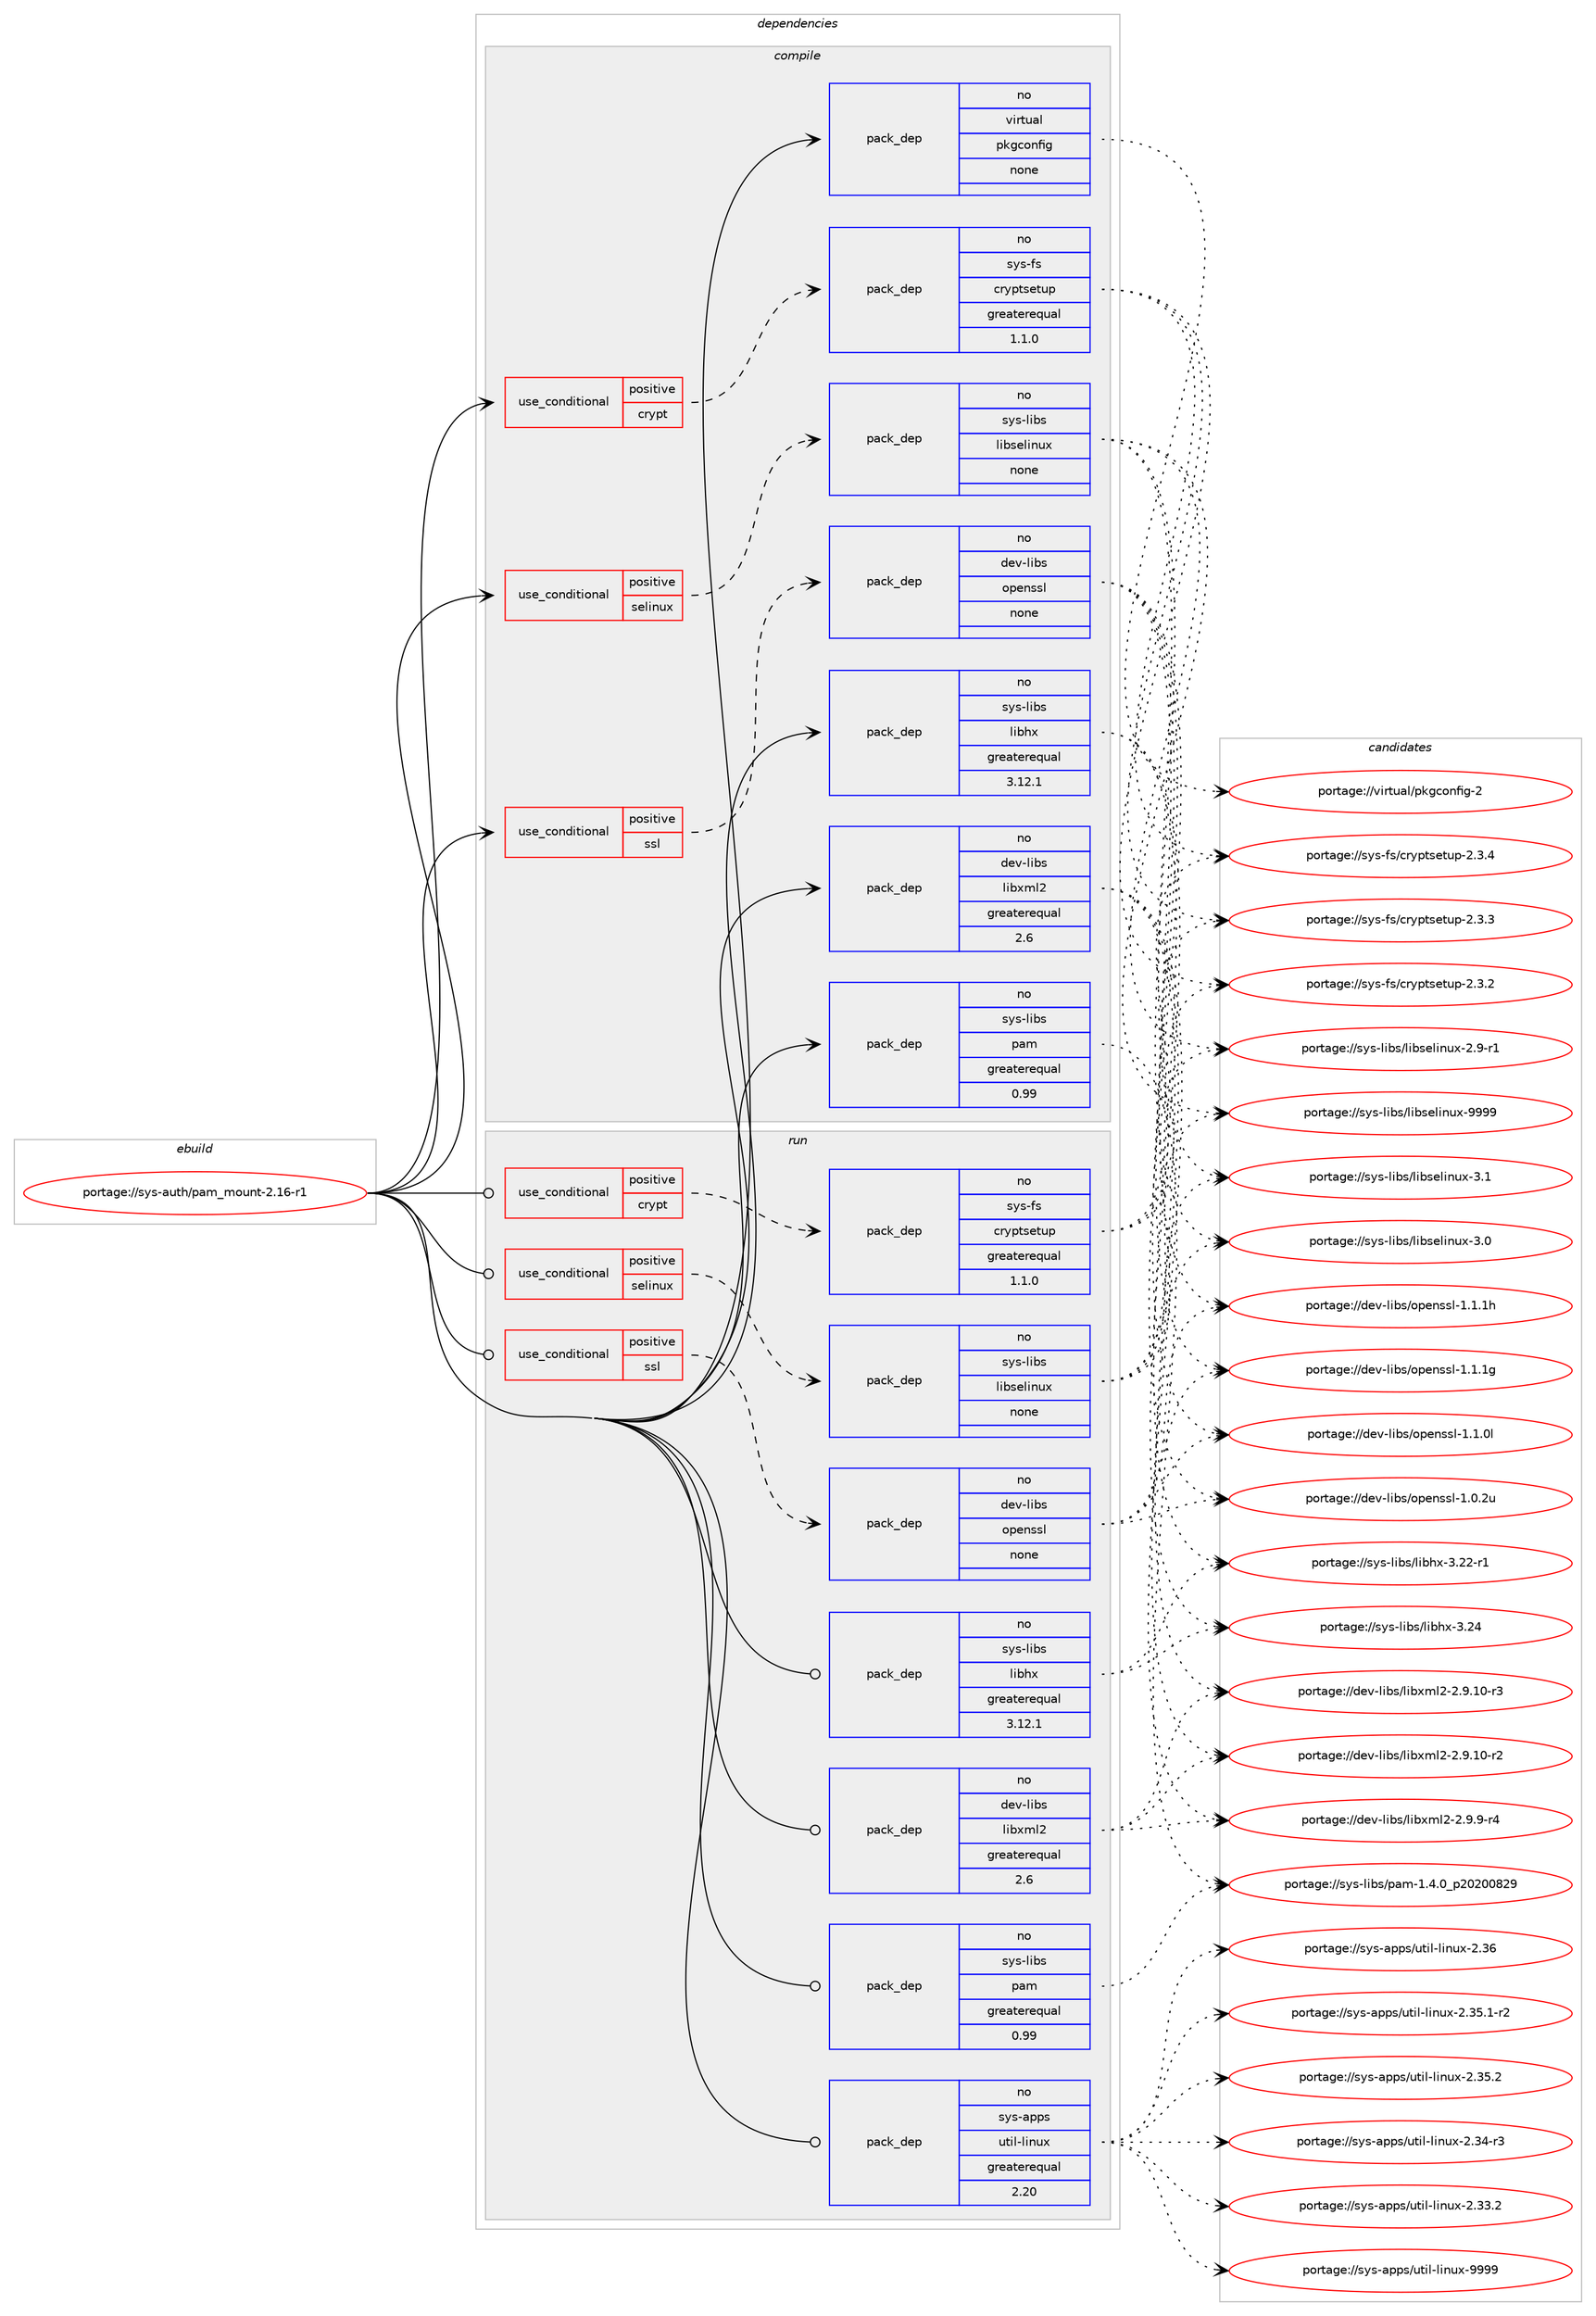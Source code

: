 digraph prolog {

# *************
# Graph options
# *************

newrank=true;
concentrate=true;
compound=true;
graph [rankdir=LR,fontname=Helvetica,fontsize=10,ranksep=1.5];#, ranksep=2.5, nodesep=0.2];
edge  [arrowhead=vee];
node  [fontname=Helvetica,fontsize=10];

# **********
# The ebuild
# **********

subgraph cluster_leftcol {
color=gray;
rank=same;
label=<<i>ebuild</i>>;
id [label="portage://sys-auth/pam_mount-2.16-r1", color=red, width=4, href="../sys-auth/pam_mount-2.16-r1.svg"];
}

# ****************
# The dependencies
# ****************

subgraph cluster_midcol {
color=gray;
label=<<i>dependencies</i>>;
subgraph cluster_compile {
fillcolor="#eeeeee";
style=filled;
label=<<i>compile</i>>;
subgraph cond159 {
dependency1847 [label=<<TABLE BORDER="0" CELLBORDER="1" CELLSPACING="0" CELLPADDING="4"><TR><TD ROWSPAN="3" CELLPADDING="10">use_conditional</TD></TR><TR><TD>positive</TD></TR><TR><TD>crypt</TD></TR></TABLE>>, shape=none, color=red];
subgraph pack1649 {
dependency1848 [label=<<TABLE BORDER="0" CELLBORDER="1" CELLSPACING="0" CELLPADDING="4" WIDTH="220"><TR><TD ROWSPAN="6" CELLPADDING="30">pack_dep</TD></TR><TR><TD WIDTH="110">no</TD></TR><TR><TD>sys-fs</TD></TR><TR><TD>cryptsetup</TD></TR><TR><TD>greaterequal</TD></TR><TR><TD>1.1.0</TD></TR></TABLE>>, shape=none, color=blue];
}
dependency1847:e -> dependency1848:w [weight=20,style="dashed",arrowhead="vee"];
}
id:e -> dependency1847:w [weight=20,style="solid",arrowhead="vee"];
subgraph cond160 {
dependency1849 [label=<<TABLE BORDER="0" CELLBORDER="1" CELLSPACING="0" CELLPADDING="4"><TR><TD ROWSPAN="3" CELLPADDING="10">use_conditional</TD></TR><TR><TD>positive</TD></TR><TR><TD>selinux</TD></TR></TABLE>>, shape=none, color=red];
subgraph pack1650 {
dependency1850 [label=<<TABLE BORDER="0" CELLBORDER="1" CELLSPACING="0" CELLPADDING="4" WIDTH="220"><TR><TD ROWSPAN="6" CELLPADDING="30">pack_dep</TD></TR><TR><TD WIDTH="110">no</TD></TR><TR><TD>sys-libs</TD></TR><TR><TD>libselinux</TD></TR><TR><TD>none</TD></TR><TR><TD></TD></TR></TABLE>>, shape=none, color=blue];
}
dependency1849:e -> dependency1850:w [weight=20,style="dashed",arrowhead="vee"];
}
id:e -> dependency1849:w [weight=20,style="solid",arrowhead="vee"];
subgraph cond161 {
dependency1851 [label=<<TABLE BORDER="0" CELLBORDER="1" CELLSPACING="0" CELLPADDING="4"><TR><TD ROWSPAN="3" CELLPADDING="10">use_conditional</TD></TR><TR><TD>positive</TD></TR><TR><TD>ssl</TD></TR></TABLE>>, shape=none, color=red];
subgraph pack1651 {
dependency1852 [label=<<TABLE BORDER="0" CELLBORDER="1" CELLSPACING="0" CELLPADDING="4" WIDTH="220"><TR><TD ROWSPAN="6" CELLPADDING="30">pack_dep</TD></TR><TR><TD WIDTH="110">no</TD></TR><TR><TD>dev-libs</TD></TR><TR><TD>openssl</TD></TR><TR><TD>none</TD></TR><TR><TD></TD></TR></TABLE>>, shape=none, color=blue];
}
dependency1851:e -> dependency1852:w [weight=20,style="dashed",arrowhead="vee"];
}
id:e -> dependency1851:w [weight=20,style="solid",arrowhead="vee"];
subgraph pack1652 {
dependency1853 [label=<<TABLE BORDER="0" CELLBORDER="1" CELLSPACING="0" CELLPADDING="4" WIDTH="220"><TR><TD ROWSPAN="6" CELLPADDING="30">pack_dep</TD></TR><TR><TD WIDTH="110">no</TD></TR><TR><TD>dev-libs</TD></TR><TR><TD>libxml2</TD></TR><TR><TD>greaterequal</TD></TR><TR><TD>2.6</TD></TR></TABLE>>, shape=none, color=blue];
}
id:e -> dependency1853:w [weight=20,style="solid",arrowhead="vee"];
subgraph pack1653 {
dependency1854 [label=<<TABLE BORDER="0" CELLBORDER="1" CELLSPACING="0" CELLPADDING="4" WIDTH="220"><TR><TD ROWSPAN="6" CELLPADDING="30">pack_dep</TD></TR><TR><TD WIDTH="110">no</TD></TR><TR><TD>sys-libs</TD></TR><TR><TD>libhx</TD></TR><TR><TD>greaterequal</TD></TR><TR><TD>3.12.1</TD></TR></TABLE>>, shape=none, color=blue];
}
id:e -> dependency1854:w [weight=20,style="solid",arrowhead="vee"];
subgraph pack1654 {
dependency1855 [label=<<TABLE BORDER="0" CELLBORDER="1" CELLSPACING="0" CELLPADDING="4" WIDTH="220"><TR><TD ROWSPAN="6" CELLPADDING="30">pack_dep</TD></TR><TR><TD WIDTH="110">no</TD></TR><TR><TD>sys-libs</TD></TR><TR><TD>pam</TD></TR><TR><TD>greaterequal</TD></TR><TR><TD>0.99</TD></TR></TABLE>>, shape=none, color=blue];
}
id:e -> dependency1855:w [weight=20,style="solid",arrowhead="vee"];
subgraph pack1655 {
dependency1856 [label=<<TABLE BORDER="0" CELLBORDER="1" CELLSPACING="0" CELLPADDING="4" WIDTH="220"><TR><TD ROWSPAN="6" CELLPADDING="30">pack_dep</TD></TR><TR><TD WIDTH="110">no</TD></TR><TR><TD>virtual</TD></TR><TR><TD>pkgconfig</TD></TR><TR><TD>none</TD></TR><TR><TD></TD></TR></TABLE>>, shape=none, color=blue];
}
id:e -> dependency1856:w [weight=20,style="solid",arrowhead="vee"];
}
subgraph cluster_compileandrun {
fillcolor="#eeeeee";
style=filled;
label=<<i>compile and run</i>>;
}
subgraph cluster_run {
fillcolor="#eeeeee";
style=filled;
label=<<i>run</i>>;
subgraph cond162 {
dependency1857 [label=<<TABLE BORDER="0" CELLBORDER="1" CELLSPACING="0" CELLPADDING="4"><TR><TD ROWSPAN="3" CELLPADDING="10">use_conditional</TD></TR><TR><TD>positive</TD></TR><TR><TD>crypt</TD></TR></TABLE>>, shape=none, color=red];
subgraph pack1656 {
dependency1858 [label=<<TABLE BORDER="0" CELLBORDER="1" CELLSPACING="0" CELLPADDING="4" WIDTH="220"><TR><TD ROWSPAN="6" CELLPADDING="30">pack_dep</TD></TR><TR><TD WIDTH="110">no</TD></TR><TR><TD>sys-fs</TD></TR><TR><TD>cryptsetup</TD></TR><TR><TD>greaterequal</TD></TR><TR><TD>1.1.0</TD></TR></TABLE>>, shape=none, color=blue];
}
dependency1857:e -> dependency1858:w [weight=20,style="dashed",arrowhead="vee"];
}
id:e -> dependency1857:w [weight=20,style="solid",arrowhead="odot"];
subgraph cond163 {
dependency1859 [label=<<TABLE BORDER="0" CELLBORDER="1" CELLSPACING="0" CELLPADDING="4"><TR><TD ROWSPAN="3" CELLPADDING="10">use_conditional</TD></TR><TR><TD>positive</TD></TR><TR><TD>selinux</TD></TR></TABLE>>, shape=none, color=red];
subgraph pack1657 {
dependency1860 [label=<<TABLE BORDER="0" CELLBORDER="1" CELLSPACING="0" CELLPADDING="4" WIDTH="220"><TR><TD ROWSPAN="6" CELLPADDING="30">pack_dep</TD></TR><TR><TD WIDTH="110">no</TD></TR><TR><TD>sys-libs</TD></TR><TR><TD>libselinux</TD></TR><TR><TD>none</TD></TR><TR><TD></TD></TR></TABLE>>, shape=none, color=blue];
}
dependency1859:e -> dependency1860:w [weight=20,style="dashed",arrowhead="vee"];
}
id:e -> dependency1859:w [weight=20,style="solid",arrowhead="odot"];
subgraph cond164 {
dependency1861 [label=<<TABLE BORDER="0" CELLBORDER="1" CELLSPACING="0" CELLPADDING="4"><TR><TD ROWSPAN="3" CELLPADDING="10">use_conditional</TD></TR><TR><TD>positive</TD></TR><TR><TD>ssl</TD></TR></TABLE>>, shape=none, color=red];
subgraph pack1658 {
dependency1862 [label=<<TABLE BORDER="0" CELLBORDER="1" CELLSPACING="0" CELLPADDING="4" WIDTH="220"><TR><TD ROWSPAN="6" CELLPADDING="30">pack_dep</TD></TR><TR><TD WIDTH="110">no</TD></TR><TR><TD>dev-libs</TD></TR><TR><TD>openssl</TD></TR><TR><TD>none</TD></TR><TR><TD></TD></TR></TABLE>>, shape=none, color=blue];
}
dependency1861:e -> dependency1862:w [weight=20,style="dashed",arrowhead="vee"];
}
id:e -> dependency1861:w [weight=20,style="solid",arrowhead="odot"];
subgraph pack1659 {
dependency1863 [label=<<TABLE BORDER="0" CELLBORDER="1" CELLSPACING="0" CELLPADDING="4" WIDTH="220"><TR><TD ROWSPAN="6" CELLPADDING="30">pack_dep</TD></TR><TR><TD WIDTH="110">no</TD></TR><TR><TD>dev-libs</TD></TR><TR><TD>libxml2</TD></TR><TR><TD>greaterequal</TD></TR><TR><TD>2.6</TD></TR></TABLE>>, shape=none, color=blue];
}
id:e -> dependency1863:w [weight=20,style="solid",arrowhead="odot"];
subgraph pack1660 {
dependency1864 [label=<<TABLE BORDER="0" CELLBORDER="1" CELLSPACING="0" CELLPADDING="4" WIDTH="220"><TR><TD ROWSPAN="6" CELLPADDING="30">pack_dep</TD></TR><TR><TD WIDTH="110">no</TD></TR><TR><TD>sys-apps</TD></TR><TR><TD>util-linux</TD></TR><TR><TD>greaterequal</TD></TR><TR><TD>2.20</TD></TR></TABLE>>, shape=none, color=blue];
}
id:e -> dependency1864:w [weight=20,style="solid",arrowhead="odot"];
subgraph pack1661 {
dependency1865 [label=<<TABLE BORDER="0" CELLBORDER="1" CELLSPACING="0" CELLPADDING="4" WIDTH="220"><TR><TD ROWSPAN="6" CELLPADDING="30">pack_dep</TD></TR><TR><TD WIDTH="110">no</TD></TR><TR><TD>sys-libs</TD></TR><TR><TD>libhx</TD></TR><TR><TD>greaterequal</TD></TR><TR><TD>3.12.1</TD></TR></TABLE>>, shape=none, color=blue];
}
id:e -> dependency1865:w [weight=20,style="solid",arrowhead="odot"];
subgraph pack1662 {
dependency1866 [label=<<TABLE BORDER="0" CELLBORDER="1" CELLSPACING="0" CELLPADDING="4" WIDTH="220"><TR><TD ROWSPAN="6" CELLPADDING="30">pack_dep</TD></TR><TR><TD WIDTH="110">no</TD></TR><TR><TD>sys-libs</TD></TR><TR><TD>pam</TD></TR><TR><TD>greaterequal</TD></TR><TR><TD>0.99</TD></TR></TABLE>>, shape=none, color=blue];
}
id:e -> dependency1866:w [weight=20,style="solid",arrowhead="odot"];
}
}

# **************
# The candidates
# **************

subgraph cluster_choices {
rank=same;
color=gray;
label=<<i>candidates</i>>;

subgraph choice1649 {
color=black;
nodesep=1;
choice115121115451021154799114121112116115101116117112455046514652 [label="portage://sys-fs/cryptsetup-2.3.4", color=red, width=4,href="../sys-fs/cryptsetup-2.3.4.svg"];
choice115121115451021154799114121112116115101116117112455046514651 [label="portage://sys-fs/cryptsetup-2.3.3", color=red, width=4,href="../sys-fs/cryptsetup-2.3.3.svg"];
choice115121115451021154799114121112116115101116117112455046514650 [label="portage://sys-fs/cryptsetup-2.3.2", color=red, width=4,href="../sys-fs/cryptsetup-2.3.2.svg"];
dependency1848:e -> choice115121115451021154799114121112116115101116117112455046514652:w [style=dotted,weight="100"];
dependency1848:e -> choice115121115451021154799114121112116115101116117112455046514651:w [style=dotted,weight="100"];
dependency1848:e -> choice115121115451021154799114121112116115101116117112455046514650:w [style=dotted,weight="100"];
}
subgraph choice1650 {
color=black;
nodesep=1;
choice115121115451081059811547108105981151011081051101171204557575757 [label="portage://sys-libs/libselinux-9999", color=red, width=4,href="../sys-libs/libselinux-9999.svg"];
choice1151211154510810598115471081059811510110810511011712045514649 [label="portage://sys-libs/libselinux-3.1", color=red, width=4,href="../sys-libs/libselinux-3.1.svg"];
choice1151211154510810598115471081059811510110810511011712045514648 [label="portage://sys-libs/libselinux-3.0", color=red, width=4,href="../sys-libs/libselinux-3.0.svg"];
choice11512111545108105981154710810598115101108105110117120455046574511449 [label="portage://sys-libs/libselinux-2.9-r1", color=red, width=4,href="../sys-libs/libselinux-2.9-r1.svg"];
dependency1850:e -> choice115121115451081059811547108105981151011081051101171204557575757:w [style=dotted,weight="100"];
dependency1850:e -> choice1151211154510810598115471081059811510110810511011712045514649:w [style=dotted,weight="100"];
dependency1850:e -> choice1151211154510810598115471081059811510110810511011712045514648:w [style=dotted,weight="100"];
dependency1850:e -> choice11512111545108105981154710810598115101108105110117120455046574511449:w [style=dotted,weight="100"];
}
subgraph choice1651 {
color=black;
nodesep=1;
choice100101118451081059811547111112101110115115108454946494649104 [label="portage://dev-libs/openssl-1.1.1h", color=red, width=4,href="../dev-libs/openssl-1.1.1h.svg"];
choice100101118451081059811547111112101110115115108454946494649103 [label="portage://dev-libs/openssl-1.1.1g", color=red, width=4,href="../dev-libs/openssl-1.1.1g.svg"];
choice100101118451081059811547111112101110115115108454946494648108 [label="portage://dev-libs/openssl-1.1.0l", color=red, width=4,href="../dev-libs/openssl-1.1.0l.svg"];
choice100101118451081059811547111112101110115115108454946484650117 [label="portage://dev-libs/openssl-1.0.2u", color=red, width=4,href="../dev-libs/openssl-1.0.2u.svg"];
dependency1852:e -> choice100101118451081059811547111112101110115115108454946494649104:w [style=dotted,weight="100"];
dependency1852:e -> choice100101118451081059811547111112101110115115108454946494649103:w [style=dotted,weight="100"];
dependency1852:e -> choice100101118451081059811547111112101110115115108454946494648108:w [style=dotted,weight="100"];
dependency1852:e -> choice100101118451081059811547111112101110115115108454946484650117:w [style=dotted,weight="100"];
}
subgraph choice1652 {
color=black;
nodesep=1;
choice10010111845108105981154710810598120109108504550465746574511452 [label="portage://dev-libs/libxml2-2.9.9-r4", color=red, width=4,href="../dev-libs/libxml2-2.9.9-r4.svg"];
choice1001011184510810598115471081059812010910850455046574649484511451 [label="portage://dev-libs/libxml2-2.9.10-r3", color=red, width=4,href="../dev-libs/libxml2-2.9.10-r3.svg"];
choice1001011184510810598115471081059812010910850455046574649484511450 [label="portage://dev-libs/libxml2-2.9.10-r2", color=red, width=4,href="../dev-libs/libxml2-2.9.10-r2.svg"];
dependency1853:e -> choice10010111845108105981154710810598120109108504550465746574511452:w [style=dotted,weight="100"];
dependency1853:e -> choice1001011184510810598115471081059812010910850455046574649484511451:w [style=dotted,weight="100"];
dependency1853:e -> choice1001011184510810598115471081059812010910850455046574649484511450:w [style=dotted,weight="100"];
}
subgraph choice1653 {
color=black;
nodesep=1;
choice115121115451081059811547108105981041204551465052 [label="portage://sys-libs/libhx-3.24", color=red, width=4,href="../sys-libs/libhx-3.24.svg"];
choice1151211154510810598115471081059810412045514650504511449 [label="portage://sys-libs/libhx-3.22-r1", color=red, width=4,href="../sys-libs/libhx-3.22-r1.svg"];
dependency1854:e -> choice115121115451081059811547108105981041204551465052:w [style=dotted,weight="100"];
dependency1854:e -> choice1151211154510810598115471081059810412045514650504511449:w [style=dotted,weight="100"];
}
subgraph choice1654 {
color=black;
nodesep=1;
choice11512111545108105981154711297109454946524648951125048504848565057 [label="portage://sys-libs/pam-1.4.0_p20200829", color=red, width=4,href="../sys-libs/pam-1.4.0_p20200829.svg"];
dependency1855:e -> choice11512111545108105981154711297109454946524648951125048504848565057:w [style=dotted,weight="100"];
}
subgraph choice1655 {
color=black;
nodesep=1;
choice1181051141161179710847112107103991111101021051034550 [label="portage://virtual/pkgconfig-2", color=red, width=4,href="../virtual/pkgconfig-2.svg"];
dependency1856:e -> choice1181051141161179710847112107103991111101021051034550:w [style=dotted,weight="100"];
}
subgraph choice1656 {
color=black;
nodesep=1;
choice115121115451021154799114121112116115101116117112455046514652 [label="portage://sys-fs/cryptsetup-2.3.4", color=red, width=4,href="../sys-fs/cryptsetup-2.3.4.svg"];
choice115121115451021154799114121112116115101116117112455046514651 [label="portage://sys-fs/cryptsetup-2.3.3", color=red, width=4,href="../sys-fs/cryptsetup-2.3.3.svg"];
choice115121115451021154799114121112116115101116117112455046514650 [label="portage://sys-fs/cryptsetup-2.3.2", color=red, width=4,href="../sys-fs/cryptsetup-2.3.2.svg"];
dependency1858:e -> choice115121115451021154799114121112116115101116117112455046514652:w [style=dotted,weight="100"];
dependency1858:e -> choice115121115451021154799114121112116115101116117112455046514651:w [style=dotted,weight="100"];
dependency1858:e -> choice115121115451021154799114121112116115101116117112455046514650:w [style=dotted,weight="100"];
}
subgraph choice1657 {
color=black;
nodesep=1;
choice115121115451081059811547108105981151011081051101171204557575757 [label="portage://sys-libs/libselinux-9999", color=red, width=4,href="../sys-libs/libselinux-9999.svg"];
choice1151211154510810598115471081059811510110810511011712045514649 [label="portage://sys-libs/libselinux-3.1", color=red, width=4,href="../sys-libs/libselinux-3.1.svg"];
choice1151211154510810598115471081059811510110810511011712045514648 [label="portage://sys-libs/libselinux-3.0", color=red, width=4,href="../sys-libs/libselinux-3.0.svg"];
choice11512111545108105981154710810598115101108105110117120455046574511449 [label="portage://sys-libs/libselinux-2.9-r1", color=red, width=4,href="../sys-libs/libselinux-2.9-r1.svg"];
dependency1860:e -> choice115121115451081059811547108105981151011081051101171204557575757:w [style=dotted,weight="100"];
dependency1860:e -> choice1151211154510810598115471081059811510110810511011712045514649:w [style=dotted,weight="100"];
dependency1860:e -> choice1151211154510810598115471081059811510110810511011712045514648:w [style=dotted,weight="100"];
dependency1860:e -> choice11512111545108105981154710810598115101108105110117120455046574511449:w [style=dotted,weight="100"];
}
subgraph choice1658 {
color=black;
nodesep=1;
choice100101118451081059811547111112101110115115108454946494649104 [label="portage://dev-libs/openssl-1.1.1h", color=red, width=4,href="../dev-libs/openssl-1.1.1h.svg"];
choice100101118451081059811547111112101110115115108454946494649103 [label="portage://dev-libs/openssl-1.1.1g", color=red, width=4,href="../dev-libs/openssl-1.1.1g.svg"];
choice100101118451081059811547111112101110115115108454946494648108 [label="portage://dev-libs/openssl-1.1.0l", color=red, width=4,href="../dev-libs/openssl-1.1.0l.svg"];
choice100101118451081059811547111112101110115115108454946484650117 [label="portage://dev-libs/openssl-1.0.2u", color=red, width=4,href="../dev-libs/openssl-1.0.2u.svg"];
dependency1862:e -> choice100101118451081059811547111112101110115115108454946494649104:w [style=dotted,weight="100"];
dependency1862:e -> choice100101118451081059811547111112101110115115108454946494649103:w [style=dotted,weight="100"];
dependency1862:e -> choice100101118451081059811547111112101110115115108454946494648108:w [style=dotted,weight="100"];
dependency1862:e -> choice100101118451081059811547111112101110115115108454946484650117:w [style=dotted,weight="100"];
}
subgraph choice1659 {
color=black;
nodesep=1;
choice10010111845108105981154710810598120109108504550465746574511452 [label="portage://dev-libs/libxml2-2.9.9-r4", color=red, width=4,href="../dev-libs/libxml2-2.9.9-r4.svg"];
choice1001011184510810598115471081059812010910850455046574649484511451 [label="portage://dev-libs/libxml2-2.9.10-r3", color=red, width=4,href="../dev-libs/libxml2-2.9.10-r3.svg"];
choice1001011184510810598115471081059812010910850455046574649484511450 [label="portage://dev-libs/libxml2-2.9.10-r2", color=red, width=4,href="../dev-libs/libxml2-2.9.10-r2.svg"];
dependency1863:e -> choice10010111845108105981154710810598120109108504550465746574511452:w [style=dotted,weight="100"];
dependency1863:e -> choice1001011184510810598115471081059812010910850455046574649484511451:w [style=dotted,weight="100"];
dependency1863:e -> choice1001011184510810598115471081059812010910850455046574649484511450:w [style=dotted,weight="100"];
}
subgraph choice1660 {
color=black;
nodesep=1;
choice115121115459711211211547117116105108451081051101171204557575757 [label="portage://sys-apps/util-linux-9999", color=red, width=4,href="../sys-apps/util-linux-9999.svg"];
choice115121115459711211211547117116105108451081051101171204550465154 [label="portage://sys-apps/util-linux-2.36", color=red, width=4,href="../sys-apps/util-linux-2.36.svg"];
choice1151211154597112112115471171161051084510810511011712045504651534650 [label="portage://sys-apps/util-linux-2.35.2", color=red, width=4,href="../sys-apps/util-linux-2.35.2.svg"];
choice11512111545971121121154711711610510845108105110117120455046515346494511450 [label="portage://sys-apps/util-linux-2.35.1-r2", color=red, width=4,href="../sys-apps/util-linux-2.35.1-r2.svg"];
choice1151211154597112112115471171161051084510810511011712045504651524511451 [label="portage://sys-apps/util-linux-2.34-r3", color=red, width=4,href="../sys-apps/util-linux-2.34-r3.svg"];
choice1151211154597112112115471171161051084510810511011712045504651514650 [label="portage://sys-apps/util-linux-2.33.2", color=red, width=4,href="../sys-apps/util-linux-2.33.2.svg"];
dependency1864:e -> choice115121115459711211211547117116105108451081051101171204557575757:w [style=dotted,weight="100"];
dependency1864:e -> choice115121115459711211211547117116105108451081051101171204550465154:w [style=dotted,weight="100"];
dependency1864:e -> choice1151211154597112112115471171161051084510810511011712045504651534650:w [style=dotted,weight="100"];
dependency1864:e -> choice11512111545971121121154711711610510845108105110117120455046515346494511450:w [style=dotted,weight="100"];
dependency1864:e -> choice1151211154597112112115471171161051084510810511011712045504651524511451:w [style=dotted,weight="100"];
dependency1864:e -> choice1151211154597112112115471171161051084510810511011712045504651514650:w [style=dotted,weight="100"];
}
subgraph choice1661 {
color=black;
nodesep=1;
choice115121115451081059811547108105981041204551465052 [label="portage://sys-libs/libhx-3.24", color=red, width=4,href="../sys-libs/libhx-3.24.svg"];
choice1151211154510810598115471081059810412045514650504511449 [label="portage://sys-libs/libhx-3.22-r1", color=red, width=4,href="../sys-libs/libhx-3.22-r1.svg"];
dependency1865:e -> choice115121115451081059811547108105981041204551465052:w [style=dotted,weight="100"];
dependency1865:e -> choice1151211154510810598115471081059810412045514650504511449:w [style=dotted,weight="100"];
}
subgraph choice1662 {
color=black;
nodesep=1;
choice11512111545108105981154711297109454946524648951125048504848565057 [label="portage://sys-libs/pam-1.4.0_p20200829", color=red, width=4,href="../sys-libs/pam-1.4.0_p20200829.svg"];
dependency1866:e -> choice11512111545108105981154711297109454946524648951125048504848565057:w [style=dotted,weight="100"];
}
}

}
